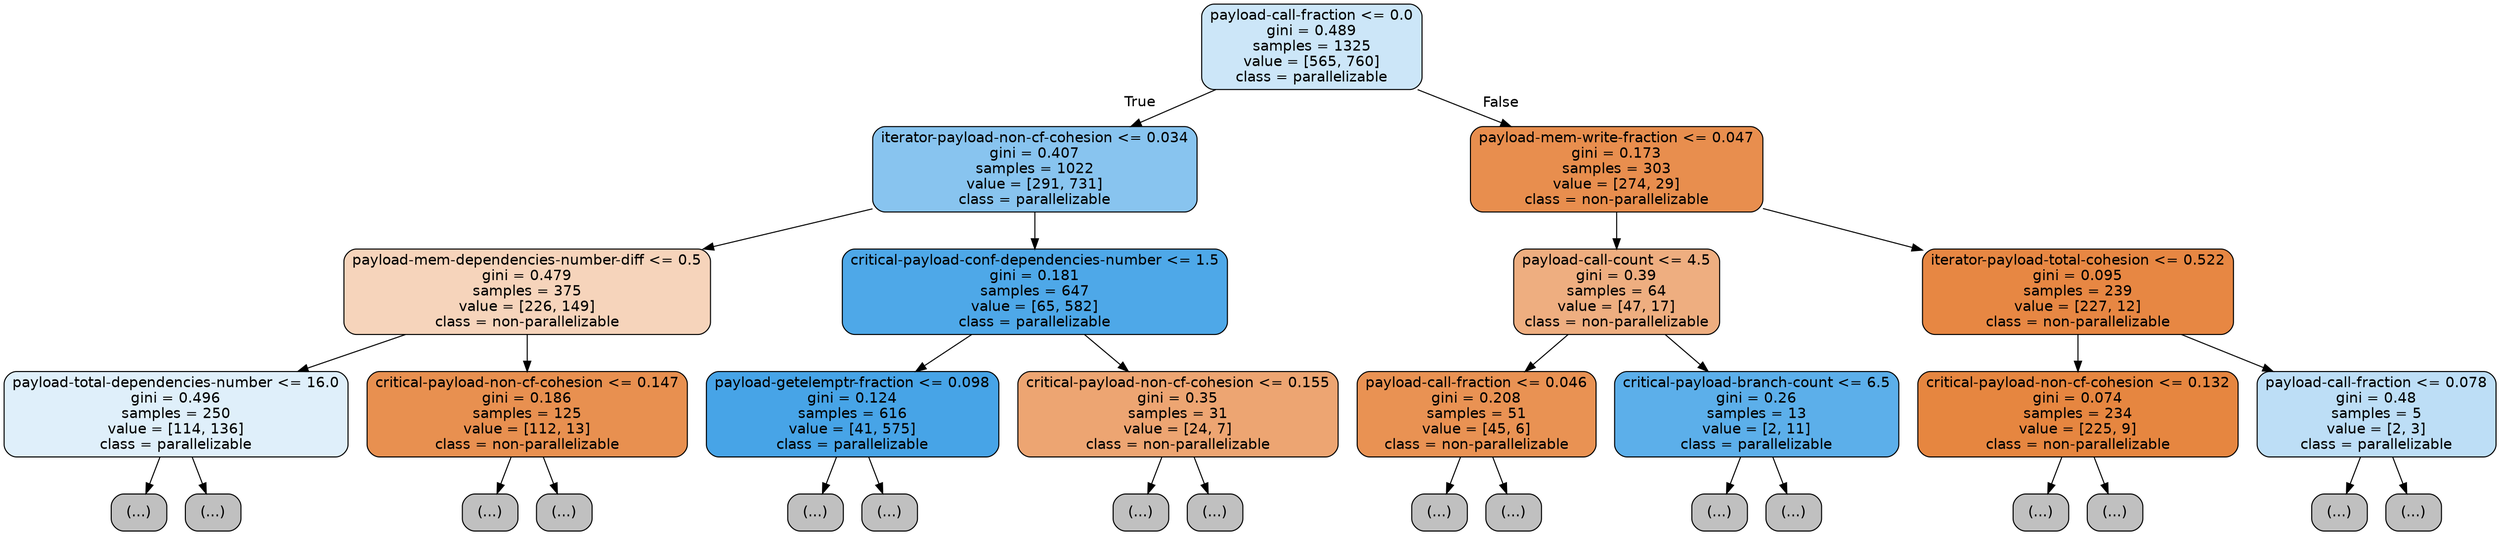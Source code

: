 digraph Tree {
node [shape=box, style="filled, rounded", color="black", fontname=helvetica] ;
edge [fontname=helvetica] ;
0 [label="payload-call-fraction <= 0.0\ngini = 0.489\nsamples = 1325\nvalue = [565, 760]\nclass = parallelizable", fillcolor="#399de541"] ;
1 [label="iterator-payload-non-cf-cohesion <= 0.034\ngini = 0.407\nsamples = 1022\nvalue = [291, 731]\nclass = parallelizable", fillcolor="#399de599"] ;
0 -> 1 [labeldistance=2.5, labelangle=45, headlabel="True"] ;
2 [label="payload-mem-dependencies-number-diff <= 0.5\ngini = 0.479\nsamples = 375\nvalue = [226, 149]\nclass = non-parallelizable", fillcolor="#e5813957"] ;
1 -> 2 ;
3 [label="payload-total-dependencies-number <= 16.0\ngini = 0.496\nsamples = 250\nvalue = [114, 136]\nclass = parallelizable", fillcolor="#399de529"] ;
2 -> 3 ;
4 [label="(...)", fillcolor="#C0C0C0"] ;
3 -> 4 ;
19 [label="(...)", fillcolor="#C0C0C0"] ;
3 -> 19 ;
46 [label="critical-payload-non-cf-cohesion <= 0.147\ngini = 0.186\nsamples = 125\nvalue = [112, 13]\nclass = non-parallelizable", fillcolor="#e58139e1"] ;
2 -> 46 ;
47 [label="(...)", fillcolor="#C0C0C0"] ;
46 -> 47 ;
56 [label="(...)", fillcolor="#C0C0C0"] ;
46 -> 56 ;
65 [label="critical-payload-conf-dependencies-number <= 1.5\ngini = 0.181\nsamples = 647\nvalue = [65, 582]\nclass = parallelizable", fillcolor="#399de5e3"] ;
1 -> 65 ;
66 [label="payload-getelemptr-fraction <= 0.098\ngini = 0.124\nsamples = 616\nvalue = [41, 575]\nclass = parallelizable", fillcolor="#399de5ed"] ;
65 -> 66 ;
67 [label="(...)", fillcolor="#C0C0C0"] ;
66 -> 67 ;
68 [label="(...)", fillcolor="#C0C0C0"] ;
66 -> 68 ;
149 [label="critical-payload-non-cf-cohesion <= 0.155\ngini = 0.35\nsamples = 31\nvalue = [24, 7]\nclass = non-parallelizable", fillcolor="#e58139b5"] ;
65 -> 149 ;
150 [label="(...)", fillcolor="#C0C0C0"] ;
149 -> 150 ;
155 [label="(...)", fillcolor="#C0C0C0"] ;
149 -> 155 ;
162 [label="payload-mem-write-fraction <= 0.047\ngini = 0.173\nsamples = 303\nvalue = [274, 29]\nclass = non-parallelizable", fillcolor="#e58139e4"] ;
0 -> 162 [labeldistance=2.5, labelangle=-45, headlabel="False"] ;
163 [label="payload-call-count <= 4.5\ngini = 0.39\nsamples = 64\nvalue = [47, 17]\nclass = non-parallelizable", fillcolor="#e58139a3"] ;
162 -> 163 ;
164 [label="payload-call-fraction <= 0.046\ngini = 0.208\nsamples = 51\nvalue = [45, 6]\nclass = non-parallelizable", fillcolor="#e58139dd"] ;
163 -> 164 ;
165 [label="(...)", fillcolor="#C0C0C0"] ;
164 -> 165 ;
174 [label="(...)", fillcolor="#C0C0C0"] ;
164 -> 174 ;
175 [label="critical-payload-branch-count <= 6.5\ngini = 0.26\nsamples = 13\nvalue = [2, 11]\nclass = parallelizable", fillcolor="#399de5d1"] ;
163 -> 175 ;
176 [label="(...)", fillcolor="#C0C0C0"] ;
175 -> 176 ;
177 [label="(...)", fillcolor="#C0C0C0"] ;
175 -> 177 ;
178 [label="iterator-payload-total-cohesion <= 0.522\ngini = 0.095\nsamples = 239\nvalue = [227, 12]\nclass = non-parallelizable", fillcolor="#e58139f2"] ;
162 -> 178 ;
179 [label="critical-payload-non-cf-cohesion <= 0.132\ngini = 0.074\nsamples = 234\nvalue = [225, 9]\nclass = non-parallelizable", fillcolor="#e58139f5"] ;
178 -> 179 ;
180 [label="(...)", fillcolor="#C0C0C0"] ;
179 -> 180 ;
193 [label="(...)", fillcolor="#C0C0C0"] ;
179 -> 193 ;
196 [label="payload-call-fraction <= 0.078\ngini = 0.48\nsamples = 5\nvalue = [2, 3]\nclass = parallelizable", fillcolor="#399de555"] ;
178 -> 196 ;
197 [label="(...)", fillcolor="#C0C0C0"] ;
196 -> 197 ;
198 [label="(...)", fillcolor="#C0C0C0"] ;
196 -> 198 ;
}
